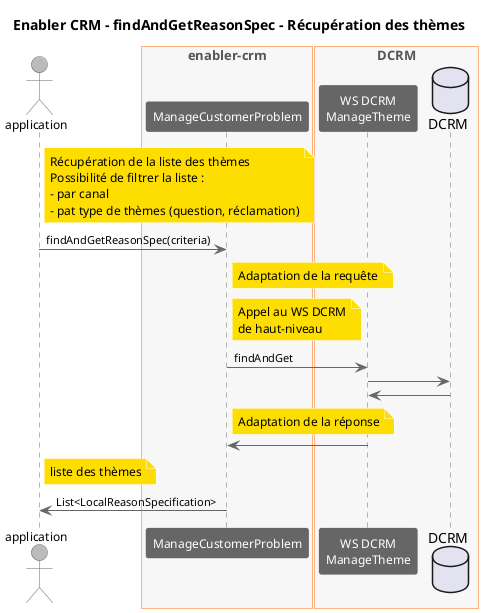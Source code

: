 @startuml

skinparam sequence {

            ArrowColor #666666
            ArrowFontSize 11
            ActorBorderColor #666666
            ActorBackgroundColor #BBBBBB
            ActorFontColor black
            ActorFontSize 12
            ActorFontName Arial

            ArrowFontColor Black
            LifeLineBorderColor #666666
            LifeLineBackgroundColor #F7F7F7

            BoxBackgroundColor #F7F7F7
            BoxBorderColor #FF6600
            BoxFontName Arial
            BoxFontSize 12
            BoxFontColor #555555

            ParticipantBorderColor #666666
            ParticipantBackgroundColor #666666
            ParticipantFontName Arial
            ParticipantFontSize 12
            ParticipantFontColor white

            TitleFontSize 12
            GroupFontSize 11
            GroupHeaderFontSize 11
            DividerFontSize 11
}

skinparam noteBackgroundColor #FEDE00
skinparam noteFontSize 12
skinparam noteFontName Arial
skinparam noteFontColor black
skinparam noteBorderColor white


title Enabler CRM - findAndGetReasonSpec - Récupération des thèmes

Actor application

box "enabler-crm"
participant ManageCustomerProblem
end box

box "DCRM"
participant "WS DCRM\nManageTheme" as ManageTheme
database DCRM as DBDCRM
end box

note right of application
Récupération de la liste des thèmes
Possibilité de filtrer la liste :
- par canal
- pat type de thèmes (question, réclamation)
end note

application -> ManageCustomerProblem : findAndGetReasonSpec(criteria)

note right of ManageCustomerProblem
Adaptation de la requête
end note

note right of ManageCustomerProblem
Appel au WS DCRM
de haut-niveau
end note

ManageCustomerProblem -> ManageTheme : findAndGet

ManageTheme -> DBDCRM
ManageTheme <- DBDCRM

note right of ManageCustomerProblem
Adaptation de la réponse
end note

ManageCustomerProblem <- ManageTheme

note right of application
liste des thèmes
end note

application <- ManageCustomerProblem : List<LocalReasonSpecification>

@enduml
